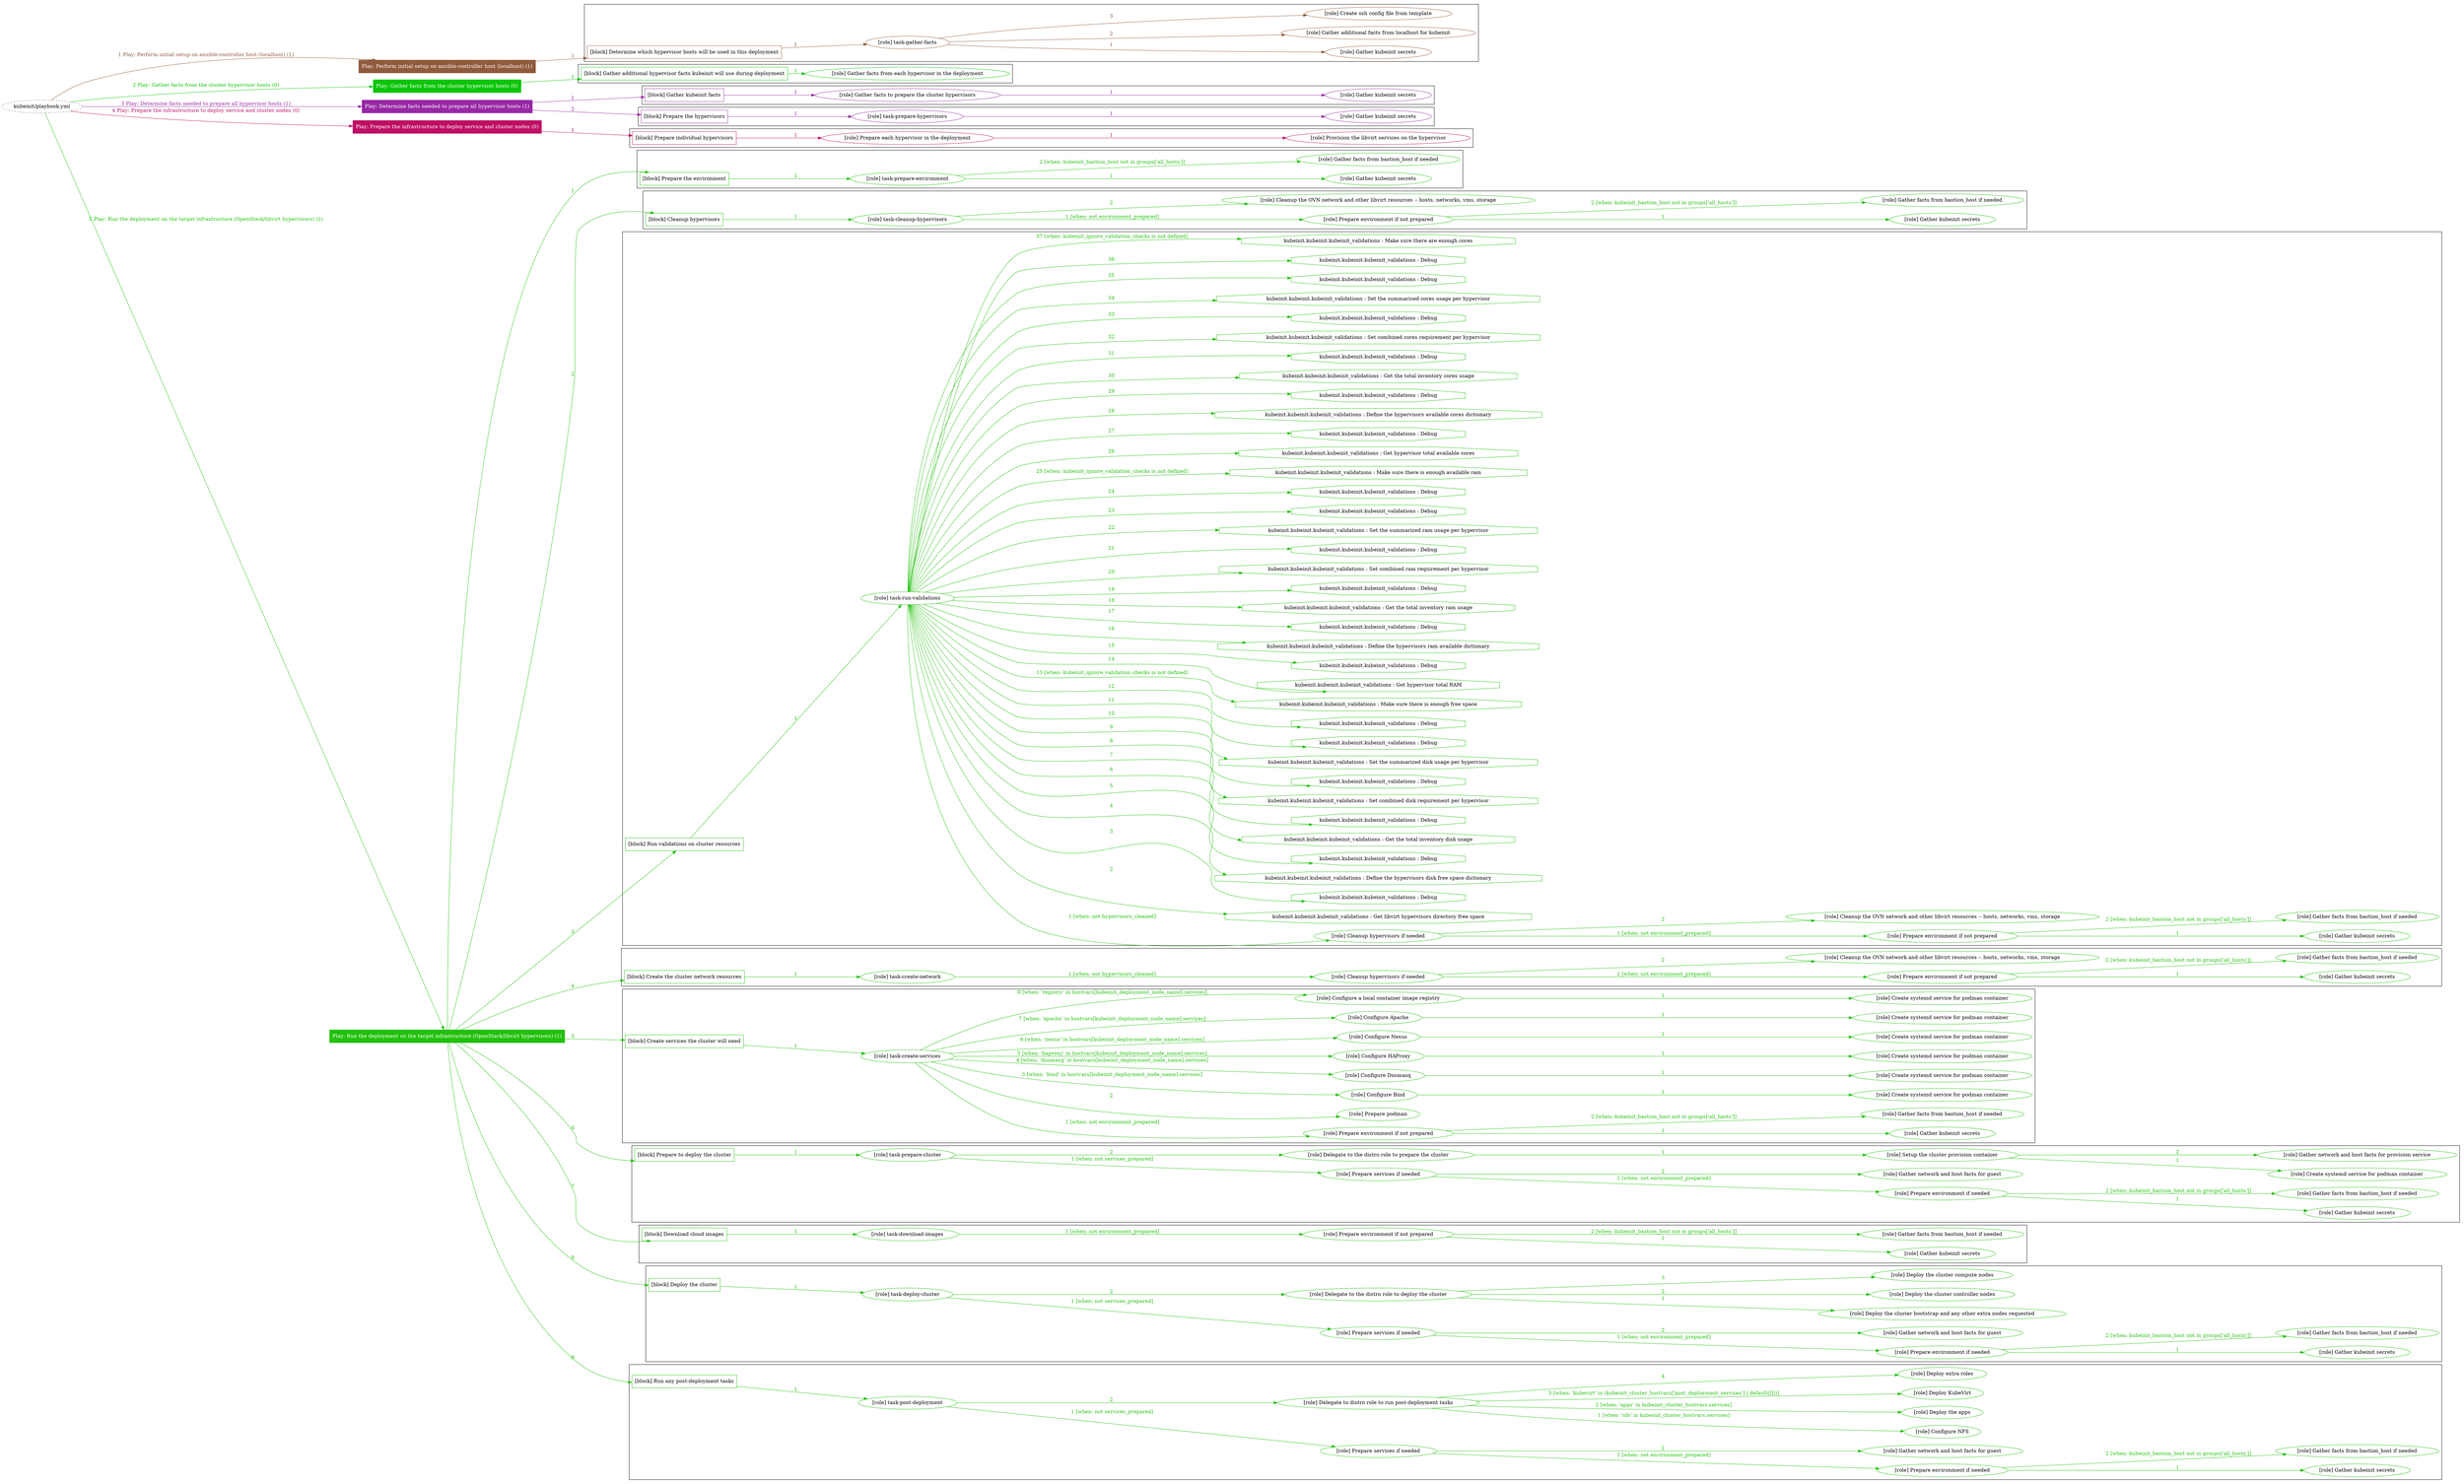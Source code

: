 digraph {
	graph [concentrate=true ordering=in rankdir=LR ratio=fill]
	edge [esep=5 sep=10]
	"kubeinit/playbook.yml" [URL="/home/runner/work/kubeinit/kubeinit/kubeinit/playbook.yml" id=playbook_4b8bb508 style=dotted]
	"kubeinit/playbook.yml" -> play_c617956d [label="1 Play: Perform initial setup on ansible-controller host (localhost) (1)" color="#905a3c" fontcolor="#905a3c" id=edge_play_c617956d labeltooltip="1 Play: Perform initial setup on ansible-controller host (localhost) (1)" tooltip="1 Play: Perform initial setup on ansible-controller host (localhost) (1)"]
	subgraph "Play: Perform initial setup on ansible-controller host (localhost) (1)" {
		play_c617956d [label="Play: Perform initial setup on ansible-controller host (localhost) (1)" URL="/home/runner/work/kubeinit/kubeinit/kubeinit/playbook.yml" color="#905a3c" fontcolor="#ffffff" id=play_c617956d shape=box style=filled tooltip=localhost]
		play_c617956d -> block_8696d51d [label=1 color="#905a3c" fontcolor="#905a3c" id=edge_block_8696d51d labeltooltip=1 tooltip=1]
		subgraph cluster_block_8696d51d {
			block_8696d51d [label="[block] Determine which hypervisor hosts will be used in this deployment" URL="/home/runner/work/kubeinit/kubeinit/kubeinit/playbook.yml" color="#905a3c" id=block_8696d51d labeltooltip="Determine which hypervisor hosts will be used in this deployment" shape=box tooltip="Determine which hypervisor hosts will be used in this deployment"]
			block_8696d51d -> role_c17548d8 [label="1 " color="#905a3c" fontcolor="#905a3c" id=edge_role_c17548d8 labeltooltip="1 " tooltip="1 "]
			subgraph "task-gather-facts" {
				role_c17548d8 [label="[role] task-gather-facts" URL="/home/runner/work/kubeinit/kubeinit/kubeinit/playbook.yml" color="#905a3c" id=role_c17548d8 tooltip="task-gather-facts"]
				role_c17548d8 -> role_24ee6d72 [label="1 " color="#905a3c" fontcolor="#905a3c" id=edge_role_24ee6d72 labeltooltip="1 " tooltip="1 "]
				subgraph "Gather kubeinit secrets" {
					role_24ee6d72 [label="[role] Gather kubeinit secrets" URL="/home/runner/.ansible/collections/ansible_collections/kubeinit/kubeinit/roles/kubeinit_prepare/tasks/build_hypervisors_group.yml" color="#905a3c" id=role_24ee6d72 tooltip="Gather kubeinit secrets"]
				}
				role_c17548d8 -> role_4f172f0b [label="2 " color="#905a3c" fontcolor="#905a3c" id=edge_role_4f172f0b labeltooltip="2 " tooltip="2 "]
				subgraph "Gather additional facts from localhost for kubeinit" {
					role_4f172f0b [label="[role] Gather additional facts from localhost for kubeinit" URL="/home/runner/.ansible/collections/ansible_collections/kubeinit/kubeinit/roles/kubeinit_prepare/tasks/build_hypervisors_group.yml" color="#905a3c" id=role_4f172f0b tooltip="Gather additional facts from localhost for kubeinit"]
				}
				role_c17548d8 -> role_e26df944 [label="3 " color="#905a3c" fontcolor="#905a3c" id=edge_role_e26df944 labeltooltip="3 " tooltip="3 "]
				subgraph "Create ssh config file from template" {
					role_e26df944 [label="[role] Create ssh config file from template" URL="/home/runner/.ansible/collections/ansible_collections/kubeinit/kubeinit/roles/kubeinit_prepare/tasks/build_hypervisors_group.yml" color="#905a3c" id=role_e26df944 tooltip="Create ssh config file from template"]
				}
			}
		}
	}
	"kubeinit/playbook.yml" -> play_f898a3b7 [label="2 Play: Gather facts from the cluster hypervisor hosts (0)" color="#0bc507" fontcolor="#0bc507" id=edge_play_f898a3b7 labeltooltip="2 Play: Gather facts from the cluster hypervisor hosts (0)" tooltip="2 Play: Gather facts from the cluster hypervisor hosts (0)"]
	subgraph "Play: Gather facts from the cluster hypervisor hosts (0)" {
		play_f898a3b7 [label="Play: Gather facts from the cluster hypervisor hosts (0)" URL="/home/runner/work/kubeinit/kubeinit/kubeinit/playbook.yml" color="#0bc507" fontcolor="#ffffff" id=play_f898a3b7 shape=box style=filled tooltip="Play: Gather facts from the cluster hypervisor hosts (0)"]
		play_f898a3b7 -> block_b8df238c [label=1 color="#0bc507" fontcolor="#0bc507" id=edge_block_b8df238c labeltooltip=1 tooltip=1]
		subgraph cluster_block_b8df238c {
			block_b8df238c [label="[block] Gather additional hypervisor facts kubeinit will use during deployment" URL="/home/runner/work/kubeinit/kubeinit/kubeinit/playbook.yml" color="#0bc507" id=block_b8df238c labeltooltip="Gather additional hypervisor facts kubeinit will use during deployment" shape=box tooltip="Gather additional hypervisor facts kubeinit will use during deployment"]
			block_b8df238c -> role_48db109e [label="1 " color="#0bc507" fontcolor="#0bc507" id=edge_role_48db109e labeltooltip="1 " tooltip="1 "]
			subgraph "Gather facts from each hypervisor in the deployment" {
				role_48db109e [label="[role] Gather facts from each hypervisor in the deployment" URL="/home/runner/work/kubeinit/kubeinit/kubeinit/playbook.yml" color="#0bc507" id=role_48db109e tooltip="Gather facts from each hypervisor in the deployment"]
			}
		}
	}
	"kubeinit/playbook.yml" -> play_8a21eb5a [label="3 Play: Determine facts needed to prepare all hypervisor hosts (1)" color="#9728a4" fontcolor="#9728a4" id=edge_play_8a21eb5a labeltooltip="3 Play: Determine facts needed to prepare all hypervisor hosts (1)" tooltip="3 Play: Determine facts needed to prepare all hypervisor hosts (1)"]
	subgraph "Play: Determine facts needed to prepare all hypervisor hosts (1)" {
		play_8a21eb5a [label="Play: Determine facts needed to prepare all hypervisor hosts (1)" URL="/home/runner/work/kubeinit/kubeinit/kubeinit/playbook.yml" color="#9728a4" fontcolor="#ffffff" id=play_8a21eb5a shape=box style=filled tooltip=localhost]
		play_8a21eb5a -> block_289cbea5 [label=1 color="#9728a4" fontcolor="#9728a4" id=edge_block_289cbea5 labeltooltip=1 tooltip=1]
		subgraph cluster_block_289cbea5 {
			block_289cbea5 [label="[block] Gather kubeinit facts" URL="/home/runner/work/kubeinit/kubeinit/kubeinit/playbook.yml" color="#9728a4" id=block_289cbea5 labeltooltip="Gather kubeinit facts" shape=box tooltip="Gather kubeinit facts"]
			block_289cbea5 -> role_0b36dccb [label="1 " color="#9728a4" fontcolor="#9728a4" id=edge_role_0b36dccb labeltooltip="1 " tooltip="1 "]
			subgraph "Gather facts to prepare the cluster hypervisors" {
				role_0b36dccb [label="[role] Gather facts to prepare the cluster hypervisors" URL="/home/runner/work/kubeinit/kubeinit/kubeinit/playbook.yml" color="#9728a4" id=role_0b36dccb tooltip="Gather facts to prepare the cluster hypervisors"]
				role_0b36dccb -> role_69d94131 [label="1 " color="#9728a4" fontcolor="#9728a4" id=edge_role_69d94131 labeltooltip="1 " tooltip="1 "]
				subgraph "Gather kubeinit secrets" {
					role_69d94131 [label="[role] Gather kubeinit secrets" URL="/home/runner/.ansible/collections/ansible_collections/kubeinit/kubeinit/roles/kubeinit_prepare/tasks/gather_kubeinit_facts.yml" color="#9728a4" id=role_69d94131 tooltip="Gather kubeinit secrets"]
				}
			}
		}
		play_8a21eb5a -> block_b3936412 [label=2 color="#9728a4" fontcolor="#9728a4" id=edge_block_b3936412 labeltooltip=2 tooltip=2]
		subgraph cluster_block_b3936412 {
			block_b3936412 [label="[block] Prepare the hypervisors" URL="/home/runner/work/kubeinit/kubeinit/kubeinit/playbook.yml" color="#9728a4" id=block_b3936412 labeltooltip="Prepare the hypervisors" shape=box tooltip="Prepare the hypervisors"]
			block_b3936412 -> role_0bfc1dd0 [label="1 " color="#9728a4" fontcolor="#9728a4" id=edge_role_0bfc1dd0 labeltooltip="1 " tooltip="1 "]
			subgraph "task-prepare-hypervisors" {
				role_0bfc1dd0 [label="[role] task-prepare-hypervisors" URL="/home/runner/work/kubeinit/kubeinit/kubeinit/playbook.yml" color="#9728a4" id=role_0bfc1dd0 tooltip="task-prepare-hypervisors"]
				role_0bfc1dd0 -> role_1ef6db07 [label="1 " color="#9728a4" fontcolor="#9728a4" id=edge_role_1ef6db07 labeltooltip="1 " tooltip="1 "]
				subgraph "Gather kubeinit secrets" {
					role_1ef6db07 [label="[role] Gather kubeinit secrets" URL="/home/runner/.ansible/collections/ansible_collections/kubeinit/kubeinit/roles/kubeinit_prepare/tasks/gather_kubeinit_facts.yml" color="#9728a4" id=role_1ef6db07 tooltip="Gather kubeinit secrets"]
				}
			}
		}
	}
	"kubeinit/playbook.yml" -> play_3dd27232 [label="4 Play: Prepare the infrastructure to deploy service and cluster nodes (0)" color="#be0e63" fontcolor="#be0e63" id=edge_play_3dd27232 labeltooltip="4 Play: Prepare the infrastructure to deploy service and cluster nodes (0)" tooltip="4 Play: Prepare the infrastructure to deploy service and cluster nodes (0)"]
	subgraph "Play: Prepare the infrastructure to deploy service and cluster nodes (0)" {
		play_3dd27232 [label="Play: Prepare the infrastructure to deploy service and cluster nodes (0)" URL="/home/runner/work/kubeinit/kubeinit/kubeinit/playbook.yml" color="#be0e63" fontcolor="#ffffff" id=play_3dd27232 shape=box style=filled tooltip="Play: Prepare the infrastructure to deploy service and cluster nodes (0)"]
		play_3dd27232 -> block_8d5a6f9c [label=1 color="#be0e63" fontcolor="#be0e63" id=edge_block_8d5a6f9c labeltooltip=1 tooltip=1]
		subgraph cluster_block_8d5a6f9c {
			block_8d5a6f9c [label="[block] Prepare individual hypervisors" URL="/home/runner/work/kubeinit/kubeinit/kubeinit/playbook.yml" color="#be0e63" id=block_8d5a6f9c labeltooltip="Prepare individual hypervisors" shape=box tooltip="Prepare individual hypervisors"]
			block_8d5a6f9c -> role_061d2b2f [label="1 " color="#be0e63" fontcolor="#be0e63" id=edge_role_061d2b2f labeltooltip="1 " tooltip="1 "]
			subgraph "Prepare each hypervisor in the deployment" {
				role_061d2b2f [label="[role] Prepare each hypervisor in the deployment" URL="/home/runner/work/kubeinit/kubeinit/kubeinit/playbook.yml" color="#be0e63" id=role_061d2b2f tooltip="Prepare each hypervisor in the deployment"]
				role_061d2b2f -> role_37a57796 [label="1 " color="#be0e63" fontcolor="#be0e63" id=edge_role_37a57796 labeltooltip="1 " tooltip="1 "]
				subgraph "Provision the libvirt services on the hypervisor" {
					role_37a57796 [label="[role] Provision the libvirt services on the hypervisor" URL="/home/runner/.ansible/collections/ansible_collections/kubeinit/kubeinit/roles/kubeinit_prepare/tasks/prepare_hypervisor.yml" color="#be0e63" id=role_37a57796 tooltip="Provision the libvirt services on the hypervisor"]
				}
			}
		}
	}
	"kubeinit/playbook.yml" -> play_8aca7031 [label="5 Play: Run the deployment on the target infrastructure (OpenStack/libvirt hypervisors) (1)" color="#22c00c" fontcolor="#22c00c" id=edge_play_8aca7031 labeltooltip="5 Play: Run the deployment on the target infrastructure (OpenStack/libvirt hypervisors) (1)" tooltip="5 Play: Run the deployment on the target infrastructure (OpenStack/libvirt hypervisors) (1)"]
	subgraph "Play: Run the deployment on the target infrastructure (OpenStack/libvirt hypervisors) (1)" {
		play_8aca7031 [label="Play: Run the deployment on the target infrastructure (OpenStack/libvirt hypervisors) (1)" URL="/home/runner/work/kubeinit/kubeinit/kubeinit/playbook.yml" color="#22c00c" fontcolor="#ffffff" id=play_8aca7031 shape=box style=filled tooltip=localhost]
		play_8aca7031 -> block_5c947a52 [label=1 color="#22c00c" fontcolor="#22c00c" id=edge_block_5c947a52 labeltooltip=1 tooltip=1]
		subgraph cluster_block_5c947a52 {
			block_5c947a52 [label="[block] Prepare the environment" URL="/home/runner/work/kubeinit/kubeinit/kubeinit/playbook.yml" color="#22c00c" id=block_5c947a52 labeltooltip="Prepare the environment" shape=box tooltip="Prepare the environment"]
			block_5c947a52 -> role_3b72be7f [label="1 " color="#22c00c" fontcolor="#22c00c" id=edge_role_3b72be7f labeltooltip="1 " tooltip="1 "]
			subgraph "task-prepare-environment" {
				role_3b72be7f [label="[role] task-prepare-environment" URL="/home/runner/work/kubeinit/kubeinit/kubeinit/playbook.yml" color="#22c00c" id=role_3b72be7f tooltip="task-prepare-environment"]
				role_3b72be7f -> role_9197c092 [label="1 " color="#22c00c" fontcolor="#22c00c" id=edge_role_9197c092 labeltooltip="1 " tooltip="1 "]
				subgraph "Gather kubeinit secrets" {
					role_9197c092 [label="[role] Gather kubeinit secrets" URL="/home/runner/.ansible/collections/ansible_collections/kubeinit/kubeinit/roles/kubeinit_prepare/tasks/gather_kubeinit_facts.yml" color="#22c00c" id=role_9197c092 tooltip="Gather kubeinit secrets"]
				}
				role_3b72be7f -> role_a2d4b2d6 [label="2 [when: kubeinit_bastion_host not in groups['all_hosts']]" color="#22c00c" fontcolor="#22c00c" id=edge_role_a2d4b2d6 labeltooltip="2 [when: kubeinit_bastion_host not in groups['all_hosts']]" tooltip="2 [when: kubeinit_bastion_host not in groups['all_hosts']]"]
				subgraph "Gather facts from bastion_host if needed" {
					role_a2d4b2d6 [label="[role] Gather facts from bastion_host if needed" URL="/home/runner/.ansible/collections/ansible_collections/kubeinit/kubeinit/roles/kubeinit_prepare/tasks/main.yml" color="#22c00c" id=role_a2d4b2d6 tooltip="Gather facts from bastion_host if needed"]
				}
			}
		}
		play_8aca7031 -> block_50c94f3e [label=2 color="#22c00c" fontcolor="#22c00c" id=edge_block_50c94f3e labeltooltip=2 tooltip=2]
		subgraph cluster_block_50c94f3e {
			block_50c94f3e [label="[block] Cleanup hypervisors" URL="/home/runner/work/kubeinit/kubeinit/kubeinit/playbook.yml" color="#22c00c" id=block_50c94f3e labeltooltip="Cleanup hypervisors" shape=box tooltip="Cleanup hypervisors"]
			block_50c94f3e -> role_7f8cc9b1 [label="1 " color="#22c00c" fontcolor="#22c00c" id=edge_role_7f8cc9b1 labeltooltip="1 " tooltip="1 "]
			subgraph "task-cleanup-hypervisors" {
				role_7f8cc9b1 [label="[role] task-cleanup-hypervisors" URL="/home/runner/work/kubeinit/kubeinit/kubeinit/playbook.yml" color="#22c00c" id=role_7f8cc9b1 tooltip="task-cleanup-hypervisors"]
				role_7f8cc9b1 -> role_481eb537 [label="1 [when: not environment_prepared]" color="#22c00c" fontcolor="#22c00c" id=edge_role_481eb537 labeltooltip="1 [when: not environment_prepared]" tooltip="1 [when: not environment_prepared]"]
				subgraph "Prepare environment if not prepared" {
					role_481eb537 [label="[role] Prepare environment if not prepared" URL="/home/runner/.ansible/collections/ansible_collections/kubeinit/kubeinit/roles/kubeinit_libvirt/tasks/cleanup_hypervisors.yml" color="#22c00c" id=role_481eb537 tooltip="Prepare environment if not prepared"]
					role_481eb537 -> role_a4d401bc [label="1 " color="#22c00c" fontcolor="#22c00c" id=edge_role_a4d401bc labeltooltip="1 " tooltip="1 "]
					subgraph "Gather kubeinit secrets" {
						role_a4d401bc [label="[role] Gather kubeinit secrets" URL="/home/runner/.ansible/collections/ansible_collections/kubeinit/kubeinit/roles/kubeinit_prepare/tasks/gather_kubeinit_facts.yml" color="#22c00c" id=role_a4d401bc tooltip="Gather kubeinit secrets"]
					}
					role_481eb537 -> role_59c9c2d2 [label="2 [when: kubeinit_bastion_host not in groups['all_hosts']]" color="#22c00c" fontcolor="#22c00c" id=edge_role_59c9c2d2 labeltooltip="2 [when: kubeinit_bastion_host not in groups['all_hosts']]" tooltip="2 [when: kubeinit_bastion_host not in groups['all_hosts']]"]
					subgraph "Gather facts from bastion_host if needed" {
						role_59c9c2d2 [label="[role] Gather facts from bastion_host if needed" URL="/home/runner/.ansible/collections/ansible_collections/kubeinit/kubeinit/roles/kubeinit_prepare/tasks/main.yml" color="#22c00c" id=role_59c9c2d2 tooltip="Gather facts from bastion_host if needed"]
					}
				}
				role_7f8cc9b1 -> role_edbc1c82 [label="2 " color="#22c00c" fontcolor="#22c00c" id=edge_role_edbc1c82 labeltooltip="2 " tooltip="2 "]
				subgraph "Cleanup the OVN network and other libvirt resources -- hosts, networks, vms, storage" {
					role_edbc1c82 [label="[role] Cleanup the OVN network and other libvirt resources -- hosts, networks, vms, storage" URL="/home/runner/.ansible/collections/ansible_collections/kubeinit/kubeinit/roles/kubeinit_libvirt/tasks/cleanup_hypervisors.yml" color="#22c00c" id=role_edbc1c82 tooltip="Cleanup the OVN network and other libvirt resources -- hosts, networks, vms, storage"]
				}
			}
		}
		play_8aca7031 -> block_d7629547 [label=3 color="#22c00c" fontcolor="#22c00c" id=edge_block_d7629547 labeltooltip=3 tooltip=3]
		subgraph cluster_block_d7629547 {
			block_d7629547 [label="[block] Run validations on cluster resources" URL="/home/runner/work/kubeinit/kubeinit/kubeinit/playbook.yml" color="#22c00c" id=block_d7629547 labeltooltip="Run validations on cluster resources" shape=box tooltip="Run validations on cluster resources"]
			block_d7629547 -> role_828e64ed [label="1 " color="#22c00c" fontcolor="#22c00c" id=edge_role_828e64ed labeltooltip="1 " tooltip="1 "]
			subgraph "task-run-validations" {
				role_828e64ed [label="[role] task-run-validations" URL="/home/runner/work/kubeinit/kubeinit/kubeinit/playbook.yml" color="#22c00c" id=role_828e64ed tooltip="task-run-validations"]
				role_828e64ed -> role_a3fc4d75 [label="1 [when: not hypervisors_cleaned]" color="#22c00c" fontcolor="#22c00c" id=edge_role_a3fc4d75 labeltooltip="1 [when: not hypervisors_cleaned]" tooltip="1 [when: not hypervisors_cleaned]"]
				subgraph "Cleanup hypervisors if needed" {
					role_a3fc4d75 [label="[role] Cleanup hypervisors if needed" URL="/home/runner/.ansible/collections/ansible_collections/kubeinit/kubeinit/roles/kubeinit_validations/tasks/main.yml" color="#22c00c" id=role_a3fc4d75 tooltip="Cleanup hypervisors if needed"]
					role_a3fc4d75 -> role_14e5df3b [label="1 [when: not environment_prepared]" color="#22c00c" fontcolor="#22c00c" id=edge_role_14e5df3b labeltooltip="1 [when: not environment_prepared]" tooltip="1 [when: not environment_prepared]"]
					subgraph "Prepare environment if not prepared" {
						role_14e5df3b [label="[role] Prepare environment if not prepared" URL="/home/runner/.ansible/collections/ansible_collections/kubeinit/kubeinit/roles/kubeinit_libvirt/tasks/cleanup_hypervisors.yml" color="#22c00c" id=role_14e5df3b tooltip="Prepare environment if not prepared"]
						role_14e5df3b -> role_6c8ebba3 [label="1 " color="#22c00c" fontcolor="#22c00c" id=edge_role_6c8ebba3 labeltooltip="1 " tooltip="1 "]
						subgraph "Gather kubeinit secrets" {
							role_6c8ebba3 [label="[role] Gather kubeinit secrets" URL="/home/runner/.ansible/collections/ansible_collections/kubeinit/kubeinit/roles/kubeinit_prepare/tasks/gather_kubeinit_facts.yml" color="#22c00c" id=role_6c8ebba3 tooltip="Gather kubeinit secrets"]
						}
						role_14e5df3b -> role_64746ec7 [label="2 [when: kubeinit_bastion_host not in groups['all_hosts']]" color="#22c00c" fontcolor="#22c00c" id=edge_role_64746ec7 labeltooltip="2 [when: kubeinit_bastion_host not in groups['all_hosts']]" tooltip="2 [when: kubeinit_bastion_host not in groups['all_hosts']]"]
						subgraph "Gather facts from bastion_host if needed" {
							role_64746ec7 [label="[role] Gather facts from bastion_host if needed" URL="/home/runner/.ansible/collections/ansible_collections/kubeinit/kubeinit/roles/kubeinit_prepare/tasks/main.yml" color="#22c00c" id=role_64746ec7 tooltip="Gather facts from bastion_host if needed"]
						}
					}
					role_a3fc4d75 -> role_ca3634e2 [label="2 " color="#22c00c" fontcolor="#22c00c" id=edge_role_ca3634e2 labeltooltip="2 " tooltip="2 "]
					subgraph "Cleanup the OVN network and other libvirt resources -- hosts, networks, vms, storage" {
						role_ca3634e2 [label="[role] Cleanup the OVN network and other libvirt resources -- hosts, networks, vms, storage" URL="/home/runner/.ansible/collections/ansible_collections/kubeinit/kubeinit/roles/kubeinit_libvirt/tasks/cleanup_hypervisors.yml" color="#22c00c" id=role_ca3634e2 tooltip="Cleanup the OVN network and other libvirt resources -- hosts, networks, vms, storage"]
					}
				}
				task_efb246eb [label="kubeinit.kubeinit.kubeinit_validations : Get libvirt hypervisors directory free space" URL="/home/runner/.ansible/collections/ansible_collections/kubeinit/kubeinit/roles/kubeinit_validations/tasks/10_libvirt_free_space.yml" color="#22c00c" id=task_efb246eb shape=octagon tooltip="kubeinit.kubeinit.kubeinit_validations : Get libvirt hypervisors directory free space"]
				role_828e64ed -> task_efb246eb [label="2 " color="#22c00c" fontcolor="#22c00c" id=edge_task_efb246eb labeltooltip="2 " tooltip="2 "]
				task_49ed0dbc [label="kubeinit.kubeinit.kubeinit_validations : Debug" URL="/home/runner/.ansible/collections/ansible_collections/kubeinit/kubeinit/roles/kubeinit_validations/tasks/10_libvirt_free_space.yml" color="#22c00c" id=task_49ed0dbc shape=octagon tooltip="kubeinit.kubeinit.kubeinit_validations : Debug"]
				role_828e64ed -> task_49ed0dbc [label="3 " color="#22c00c" fontcolor="#22c00c" id=edge_task_49ed0dbc labeltooltip="3 " tooltip="3 "]
				task_b5a9ae6f [label="kubeinit.kubeinit.kubeinit_validations : Define the hypervisors disk free space dictionary" URL="/home/runner/.ansible/collections/ansible_collections/kubeinit/kubeinit/roles/kubeinit_validations/tasks/10_libvirt_free_space.yml" color="#22c00c" id=task_b5a9ae6f shape=octagon tooltip="kubeinit.kubeinit.kubeinit_validations : Define the hypervisors disk free space dictionary"]
				role_828e64ed -> task_b5a9ae6f [label="4 " color="#22c00c" fontcolor="#22c00c" id=edge_task_b5a9ae6f labeltooltip="4 " tooltip="4 "]
				task_02c92a97 [label="kubeinit.kubeinit.kubeinit_validations : Debug" URL="/home/runner/.ansible/collections/ansible_collections/kubeinit/kubeinit/roles/kubeinit_validations/tasks/10_libvirt_free_space.yml" color="#22c00c" id=task_02c92a97 shape=octagon tooltip="kubeinit.kubeinit.kubeinit_validations : Debug"]
				role_828e64ed -> task_02c92a97 [label="5 " color="#22c00c" fontcolor="#22c00c" id=edge_task_02c92a97 labeltooltip="5 " tooltip="5 "]
				task_f44fc274 [label="kubeinit.kubeinit.kubeinit_validations : Get the total inventory disk usage" URL="/home/runner/.ansible/collections/ansible_collections/kubeinit/kubeinit/roles/kubeinit_validations/tasks/10_libvirt_free_space.yml" color="#22c00c" id=task_f44fc274 shape=octagon tooltip="kubeinit.kubeinit.kubeinit_validations : Get the total inventory disk usage"]
				role_828e64ed -> task_f44fc274 [label="6 " color="#22c00c" fontcolor="#22c00c" id=edge_task_f44fc274 labeltooltip="6 " tooltip="6 "]
				task_2f838c9c [label="kubeinit.kubeinit.kubeinit_validations : Debug" URL="/home/runner/.ansible/collections/ansible_collections/kubeinit/kubeinit/roles/kubeinit_validations/tasks/10_libvirt_free_space.yml" color="#22c00c" id=task_2f838c9c shape=octagon tooltip="kubeinit.kubeinit.kubeinit_validations : Debug"]
				role_828e64ed -> task_2f838c9c [label="7 " color="#22c00c" fontcolor="#22c00c" id=edge_task_2f838c9c labeltooltip="7 " tooltip="7 "]
				task_cfc5ad0b [label="kubeinit.kubeinit.kubeinit_validations : Set combined disk requirement per hypervisor" URL="/home/runner/.ansible/collections/ansible_collections/kubeinit/kubeinit/roles/kubeinit_validations/tasks/10_libvirt_free_space.yml" color="#22c00c" id=task_cfc5ad0b shape=octagon tooltip="kubeinit.kubeinit.kubeinit_validations : Set combined disk requirement per hypervisor"]
				role_828e64ed -> task_cfc5ad0b [label="8 " color="#22c00c" fontcolor="#22c00c" id=edge_task_cfc5ad0b labeltooltip="8 " tooltip="8 "]
				task_045a4361 [label="kubeinit.kubeinit.kubeinit_validations : Debug" URL="/home/runner/.ansible/collections/ansible_collections/kubeinit/kubeinit/roles/kubeinit_validations/tasks/10_libvirt_free_space.yml" color="#22c00c" id=task_045a4361 shape=octagon tooltip="kubeinit.kubeinit.kubeinit_validations : Debug"]
				role_828e64ed -> task_045a4361 [label="9 " color="#22c00c" fontcolor="#22c00c" id=edge_task_045a4361 labeltooltip="9 " tooltip="9 "]
				task_385576e4 [label="kubeinit.kubeinit.kubeinit_validations : Set the summarized disk usage per hypervisor" URL="/home/runner/.ansible/collections/ansible_collections/kubeinit/kubeinit/roles/kubeinit_validations/tasks/10_libvirt_free_space.yml" color="#22c00c" id=task_385576e4 shape=octagon tooltip="kubeinit.kubeinit.kubeinit_validations : Set the summarized disk usage per hypervisor"]
				role_828e64ed -> task_385576e4 [label="10 " color="#22c00c" fontcolor="#22c00c" id=edge_task_385576e4 labeltooltip="10 " tooltip="10 "]
				task_be49d16c [label="kubeinit.kubeinit.kubeinit_validations : Debug" URL="/home/runner/.ansible/collections/ansible_collections/kubeinit/kubeinit/roles/kubeinit_validations/tasks/10_libvirt_free_space.yml" color="#22c00c" id=task_be49d16c shape=octagon tooltip="kubeinit.kubeinit.kubeinit_validations : Debug"]
				role_828e64ed -> task_be49d16c [label="11 " color="#22c00c" fontcolor="#22c00c" id=edge_task_be49d16c labeltooltip="11 " tooltip="11 "]
				task_960f8b8f [label="kubeinit.kubeinit.kubeinit_validations : Debug" URL="/home/runner/.ansible/collections/ansible_collections/kubeinit/kubeinit/roles/kubeinit_validations/tasks/10_libvirt_free_space.yml" color="#22c00c" id=task_960f8b8f shape=octagon tooltip="kubeinit.kubeinit.kubeinit_validations : Debug"]
				role_828e64ed -> task_960f8b8f [label="12 " color="#22c00c" fontcolor="#22c00c" id=edge_task_960f8b8f labeltooltip="12 " tooltip="12 "]
				task_3eddf9fb [label="kubeinit.kubeinit.kubeinit_validations : Make sure there is enough free space" URL="/home/runner/.ansible/collections/ansible_collections/kubeinit/kubeinit/roles/kubeinit_validations/tasks/10_libvirt_free_space.yml" color="#22c00c" id=task_3eddf9fb shape=octagon tooltip="kubeinit.kubeinit.kubeinit_validations : Make sure there is enough free space"]
				role_828e64ed -> task_3eddf9fb [label="13 [when: kubeinit_ignore_validation_checks is not defined]" color="#22c00c" fontcolor="#22c00c" id=edge_task_3eddf9fb labeltooltip="13 [when: kubeinit_ignore_validation_checks is not defined]" tooltip="13 [when: kubeinit_ignore_validation_checks is not defined]"]
				task_154f3121 [label="kubeinit.kubeinit.kubeinit_validations : Get hypervisor total RAM" URL="/home/runner/.ansible/collections/ansible_collections/kubeinit/kubeinit/roles/kubeinit_validations/tasks/20_libvirt_available_ram.yml" color="#22c00c" id=task_154f3121 shape=octagon tooltip="kubeinit.kubeinit.kubeinit_validations : Get hypervisor total RAM"]
				role_828e64ed -> task_154f3121 [label="14 " color="#22c00c" fontcolor="#22c00c" id=edge_task_154f3121 labeltooltip="14 " tooltip="14 "]
				task_596e8336 [label="kubeinit.kubeinit.kubeinit_validations : Debug" URL="/home/runner/.ansible/collections/ansible_collections/kubeinit/kubeinit/roles/kubeinit_validations/tasks/20_libvirt_available_ram.yml" color="#22c00c" id=task_596e8336 shape=octagon tooltip="kubeinit.kubeinit.kubeinit_validations : Debug"]
				role_828e64ed -> task_596e8336 [label="15 " color="#22c00c" fontcolor="#22c00c" id=edge_task_596e8336 labeltooltip="15 " tooltip="15 "]
				task_692e8906 [label="kubeinit.kubeinit.kubeinit_validations : Define the hypervisors ram available dictionary" URL="/home/runner/.ansible/collections/ansible_collections/kubeinit/kubeinit/roles/kubeinit_validations/tasks/20_libvirt_available_ram.yml" color="#22c00c" id=task_692e8906 shape=octagon tooltip="kubeinit.kubeinit.kubeinit_validations : Define the hypervisors ram available dictionary"]
				role_828e64ed -> task_692e8906 [label="16 " color="#22c00c" fontcolor="#22c00c" id=edge_task_692e8906 labeltooltip="16 " tooltip="16 "]
				task_fd253f45 [label="kubeinit.kubeinit.kubeinit_validations : Debug" URL="/home/runner/.ansible/collections/ansible_collections/kubeinit/kubeinit/roles/kubeinit_validations/tasks/20_libvirt_available_ram.yml" color="#22c00c" id=task_fd253f45 shape=octagon tooltip="kubeinit.kubeinit.kubeinit_validations : Debug"]
				role_828e64ed -> task_fd253f45 [label="17 " color="#22c00c" fontcolor="#22c00c" id=edge_task_fd253f45 labeltooltip="17 " tooltip="17 "]
				task_99b09d19 [label="kubeinit.kubeinit.kubeinit_validations : Get the total inventory ram usage" URL="/home/runner/.ansible/collections/ansible_collections/kubeinit/kubeinit/roles/kubeinit_validations/tasks/20_libvirt_available_ram.yml" color="#22c00c" id=task_99b09d19 shape=octagon tooltip="kubeinit.kubeinit.kubeinit_validations : Get the total inventory ram usage"]
				role_828e64ed -> task_99b09d19 [label="18 " color="#22c00c" fontcolor="#22c00c" id=edge_task_99b09d19 labeltooltip="18 " tooltip="18 "]
				task_5086d20e [label="kubeinit.kubeinit.kubeinit_validations : Debug" URL="/home/runner/.ansible/collections/ansible_collections/kubeinit/kubeinit/roles/kubeinit_validations/tasks/20_libvirt_available_ram.yml" color="#22c00c" id=task_5086d20e shape=octagon tooltip="kubeinit.kubeinit.kubeinit_validations : Debug"]
				role_828e64ed -> task_5086d20e [label="19 " color="#22c00c" fontcolor="#22c00c" id=edge_task_5086d20e labeltooltip="19 " tooltip="19 "]
				task_42434e4f [label="kubeinit.kubeinit.kubeinit_validations : Set combined ram requirement per hypervisor" URL="/home/runner/.ansible/collections/ansible_collections/kubeinit/kubeinit/roles/kubeinit_validations/tasks/20_libvirt_available_ram.yml" color="#22c00c" id=task_42434e4f shape=octagon tooltip="kubeinit.kubeinit.kubeinit_validations : Set combined ram requirement per hypervisor"]
				role_828e64ed -> task_42434e4f [label="20 " color="#22c00c" fontcolor="#22c00c" id=edge_task_42434e4f labeltooltip="20 " tooltip="20 "]
				task_76fa1eee [label="kubeinit.kubeinit.kubeinit_validations : Debug" URL="/home/runner/.ansible/collections/ansible_collections/kubeinit/kubeinit/roles/kubeinit_validations/tasks/20_libvirt_available_ram.yml" color="#22c00c" id=task_76fa1eee shape=octagon tooltip="kubeinit.kubeinit.kubeinit_validations : Debug"]
				role_828e64ed -> task_76fa1eee [label="21 " color="#22c00c" fontcolor="#22c00c" id=edge_task_76fa1eee labeltooltip="21 " tooltip="21 "]
				task_21f67b2b [label="kubeinit.kubeinit.kubeinit_validations : Set the summarized ram usage per hypervisor" URL="/home/runner/.ansible/collections/ansible_collections/kubeinit/kubeinit/roles/kubeinit_validations/tasks/20_libvirt_available_ram.yml" color="#22c00c" id=task_21f67b2b shape=octagon tooltip="kubeinit.kubeinit.kubeinit_validations : Set the summarized ram usage per hypervisor"]
				role_828e64ed -> task_21f67b2b [label="22 " color="#22c00c" fontcolor="#22c00c" id=edge_task_21f67b2b labeltooltip="22 " tooltip="22 "]
				task_6698f0e0 [label="kubeinit.kubeinit.kubeinit_validations : Debug" URL="/home/runner/.ansible/collections/ansible_collections/kubeinit/kubeinit/roles/kubeinit_validations/tasks/20_libvirt_available_ram.yml" color="#22c00c" id=task_6698f0e0 shape=octagon tooltip="kubeinit.kubeinit.kubeinit_validations : Debug"]
				role_828e64ed -> task_6698f0e0 [label="23 " color="#22c00c" fontcolor="#22c00c" id=edge_task_6698f0e0 labeltooltip="23 " tooltip="23 "]
				task_32f4b572 [label="kubeinit.kubeinit.kubeinit_validations : Debug" URL="/home/runner/.ansible/collections/ansible_collections/kubeinit/kubeinit/roles/kubeinit_validations/tasks/20_libvirt_available_ram.yml" color="#22c00c" id=task_32f4b572 shape=octagon tooltip="kubeinit.kubeinit.kubeinit_validations : Debug"]
				role_828e64ed -> task_32f4b572 [label="24 " color="#22c00c" fontcolor="#22c00c" id=edge_task_32f4b572 labeltooltip="24 " tooltip="24 "]
				task_ffdb1325 [label="kubeinit.kubeinit.kubeinit_validations : Make sure there is enough available ram" URL="/home/runner/.ansible/collections/ansible_collections/kubeinit/kubeinit/roles/kubeinit_validations/tasks/20_libvirt_available_ram.yml" color="#22c00c" id=task_ffdb1325 shape=octagon tooltip="kubeinit.kubeinit.kubeinit_validations : Make sure there is enough available ram"]
				role_828e64ed -> task_ffdb1325 [label="25 [when: kubeinit_ignore_validation_checks is not defined]" color="#22c00c" fontcolor="#22c00c" id=edge_task_ffdb1325 labeltooltip="25 [when: kubeinit_ignore_validation_checks is not defined]" tooltip="25 [when: kubeinit_ignore_validation_checks is not defined]"]
				task_85b1c572 [label="kubeinit.kubeinit.kubeinit_validations : Get hypervisor total available cores" URL="/home/runner/.ansible/collections/ansible_collections/kubeinit/kubeinit/roles/kubeinit_validations/tasks/30_libvirt_check_cpu_cores.yml" color="#22c00c" id=task_85b1c572 shape=octagon tooltip="kubeinit.kubeinit.kubeinit_validations : Get hypervisor total available cores"]
				role_828e64ed -> task_85b1c572 [label="26 " color="#22c00c" fontcolor="#22c00c" id=edge_task_85b1c572 labeltooltip="26 " tooltip="26 "]
				task_ba54be74 [label="kubeinit.kubeinit.kubeinit_validations : Debug" URL="/home/runner/.ansible/collections/ansible_collections/kubeinit/kubeinit/roles/kubeinit_validations/tasks/30_libvirt_check_cpu_cores.yml" color="#22c00c" id=task_ba54be74 shape=octagon tooltip="kubeinit.kubeinit.kubeinit_validations : Debug"]
				role_828e64ed -> task_ba54be74 [label="27 " color="#22c00c" fontcolor="#22c00c" id=edge_task_ba54be74 labeltooltip="27 " tooltip="27 "]
				task_c1b60318 [label="kubeinit.kubeinit.kubeinit_validations : Define the hypervisors available cores dictionary" URL="/home/runner/.ansible/collections/ansible_collections/kubeinit/kubeinit/roles/kubeinit_validations/tasks/30_libvirt_check_cpu_cores.yml" color="#22c00c" id=task_c1b60318 shape=octagon tooltip="kubeinit.kubeinit.kubeinit_validations : Define the hypervisors available cores dictionary"]
				role_828e64ed -> task_c1b60318 [label="28 " color="#22c00c" fontcolor="#22c00c" id=edge_task_c1b60318 labeltooltip="28 " tooltip="28 "]
				task_0c77e8ac [label="kubeinit.kubeinit.kubeinit_validations : Debug" URL="/home/runner/.ansible/collections/ansible_collections/kubeinit/kubeinit/roles/kubeinit_validations/tasks/30_libvirt_check_cpu_cores.yml" color="#22c00c" id=task_0c77e8ac shape=octagon tooltip="kubeinit.kubeinit.kubeinit_validations : Debug"]
				role_828e64ed -> task_0c77e8ac [label="29 " color="#22c00c" fontcolor="#22c00c" id=edge_task_0c77e8ac labeltooltip="29 " tooltip="29 "]
				task_1583a6c4 [label="kubeinit.kubeinit.kubeinit_validations : Get the total inventory cores usage" URL="/home/runner/.ansible/collections/ansible_collections/kubeinit/kubeinit/roles/kubeinit_validations/tasks/30_libvirt_check_cpu_cores.yml" color="#22c00c" id=task_1583a6c4 shape=octagon tooltip="kubeinit.kubeinit.kubeinit_validations : Get the total inventory cores usage"]
				role_828e64ed -> task_1583a6c4 [label="30 " color="#22c00c" fontcolor="#22c00c" id=edge_task_1583a6c4 labeltooltip="30 " tooltip="30 "]
				task_4c562b19 [label="kubeinit.kubeinit.kubeinit_validations : Debug" URL="/home/runner/.ansible/collections/ansible_collections/kubeinit/kubeinit/roles/kubeinit_validations/tasks/30_libvirt_check_cpu_cores.yml" color="#22c00c" id=task_4c562b19 shape=octagon tooltip="kubeinit.kubeinit.kubeinit_validations : Debug"]
				role_828e64ed -> task_4c562b19 [label="31 " color="#22c00c" fontcolor="#22c00c" id=edge_task_4c562b19 labeltooltip="31 " tooltip="31 "]
				task_2f86ebc9 [label="kubeinit.kubeinit.kubeinit_validations : Set combined cores requirement per hypervisor" URL="/home/runner/.ansible/collections/ansible_collections/kubeinit/kubeinit/roles/kubeinit_validations/tasks/30_libvirt_check_cpu_cores.yml" color="#22c00c" id=task_2f86ebc9 shape=octagon tooltip="kubeinit.kubeinit.kubeinit_validations : Set combined cores requirement per hypervisor"]
				role_828e64ed -> task_2f86ebc9 [label="32 " color="#22c00c" fontcolor="#22c00c" id=edge_task_2f86ebc9 labeltooltip="32 " tooltip="32 "]
				task_52b67770 [label="kubeinit.kubeinit.kubeinit_validations : Debug" URL="/home/runner/.ansible/collections/ansible_collections/kubeinit/kubeinit/roles/kubeinit_validations/tasks/30_libvirt_check_cpu_cores.yml" color="#22c00c" id=task_52b67770 shape=octagon tooltip="kubeinit.kubeinit.kubeinit_validations : Debug"]
				role_828e64ed -> task_52b67770 [label="33 " color="#22c00c" fontcolor="#22c00c" id=edge_task_52b67770 labeltooltip="33 " tooltip="33 "]
				task_85615d3d [label="kubeinit.kubeinit.kubeinit_validations : Set the summarized cores usage per hypervisor" URL="/home/runner/.ansible/collections/ansible_collections/kubeinit/kubeinit/roles/kubeinit_validations/tasks/30_libvirt_check_cpu_cores.yml" color="#22c00c" id=task_85615d3d shape=octagon tooltip="kubeinit.kubeinit.kubeinit_validations : Set the summarized cores usage per hypervisor"]
				role_828e64ed -> task_85615d3d [label="34 " color="#22c00c" fontcolor="#22c00c" id=edge_task_85615d3d labeltooltip="34 " tooltip="34 "]
				task_19f737ef [label="kubeinit.kubeinit.kubeinit_validations : Debug" URL="/home/runner/.ansible/collections/ansible_collections/kubeinit/kubeinit/roles/kubeinit_validations/tasks/30_libvirt_check_cpu_cores.yml" color="#22c00c" id=task_19f737ef shape=octagon tooltip="kubeinit.kubeinit.kubeinit_validations : Debug"]
				role_828e64ed -> task_19f737ef [label="35 " color="#22c00c" fontcolor="#22c00c" id=edge_task_19f737ef labeltooltip="35 " tooltip="35 "]
				task_6d26d259 [label="kubeinit.kubeinit.kubeinit_validations : Debug" URL="/home/runner/.ansible/collections/ansible_collections/kubeinit/kubeinit/roles/kubeinit_validations/tasks/30_libvirt_check_cpu_cores.yml" color="#22c00c" id=task_6d26d259 shape=octagon tooltip="kubeinit.kubeinit.kubeinit_validations : Debug"]
				role_828e64ed -> task_6d26d259 [label="36 " color="#22c00c" fontcolor="#22c00c" id=edge_task_6d26d259 labeltooltip="36 " tooltip="36 "]
				task_69710322 [label="kubeinit.kubeinit.kubeinit_validations : Make sure there are enough cores" URL="/home/runner/.ansible/collections/ansible_collections/kubeinit/kubeinit/roles/kubeinit_validations/tasks/30_libvirt_check_cpu_cores.yml" color="#22c00c" id=task_69710322 shape=octagon tooltip="kubeinit.kubeinit.kubeinit_validations : Make sure there are enough cores"]
				role_828e64ed -> task_69710322 [label="37 [when: kubeinit_ignore_validation_checks is not defined]" color="#22c00c" fontcolor="#22c00c" id=edge_task_69710322 labeltooltip="37 [when: kubeinit_ignore_validation_checks is not defined]" tooltip="37 [when: kubeinit_ignore_validation_checks is not defined]"]
			}
		}
		play_8aca7031 -> block_1fba7bfb [label=4 color="#22c00c" fontcolor="#22c00c" id=edge_block_1fba7bfb labeltooltip=4 tooltip=4]
		subgraph cluster_block_1fba7bfb {
			block_1fba7bfb [label="[block] Create the cluster network resources" URL="/home/runner/work/kubeinit/kubeinit/kubeinit/playbook.yml" color="#22c00c" id=block_1fba7bfb labeltooltip="Create the cluster network resources" shape=box tooltip="Create the cluster network resources"]
			block_1fba7bfb -> role_683ff391 [label="1 " color="#22c00c" fontcolor="#22c00c" id=edge_role_683ff391 labeltooltip="1 " tooltip="1 "]
			subgraph "task-create-network" {
				role_683ff391 [label="[role] task-create-network" URL="/home/runner/work/kubeinit/kubeinit/kubeinit/playbook.yml" color="#22c00c" id=role_683ff391 tooltip="task-create-network"]
				role_683ff391 -> role_01405a04 [label="1 [when: not hypervisors_cleaned]" color="#22c00c" fontcolor="#22c00c" id=edge_role_01405a04 labeltooltip="1 [when: not hypervisors_cleaned]" tooltip="1 [when: not hypervisors_cleaned]"]
				subgraph "Cleanup hypervisors if needed" {
					role_01405a04 [label="[role] Cleanup hypervisors if needed" URL="/home/runner/.ansible/collections/ansible_collections/kubeinit/kubeinit/roles/kubeinit_libvirt/tasks/create_network.yml" color="#22c00c" id=role_01405a04 tooltip="Cleanup hypervisors if needed"]
					role_01405a04 -> role_6c2edb2a [label="1 [when: not environment_prepared]" color="#22c00c" fontcolor="#22c00c" id=edge_role_6c2edb2a labeltooltip="1 [when: not environment_prepared]" tooltip="1 [when: not environment_prepared]"]
					subgraph "Prepare environment if not prepared" {
						role_6c2edb2a [label="[role] Prepare environment if not prepared" URL="/home/runner/.ansible/collections/ansible_collections/kubeinit/kubeinit/roles/kubeinit_libvirt/tasks/cleanup_hypervisors.yml" color="#22c00c" id=role_6c2edb2a tooltip="Prepare environment if not prepared"]
						role_6c2edb2a -> role_18cee8b8 [label="1 " color="#22c00c" fontcolor="#22c00c" id=edge_role_18cee8b8 labeltooltip="1 " tooltip="1 "]
						subgraph "Gather kubeinit secrets" {
							role_18cee8b8 [label="[role] Gather kubeinit secrets" URL="/home/runner/.ansible/collections/ansible_collections/kubeinit/kubeinit/roles/kubeinit_prepare/tasks/gather_kubeinit_facts.yml" color="#22c00c" id=role_18cee8b8 tooltip="Gather kubeinit secrets"]
						}
						role_6c2edb2a -> role_83bb745c [label="2 [when: kubeinit_bastion_host not in groups['all_hosts']]" color="#22c00c" fontcolor="#22c00c" id=edge_role_83bb745c labeltooltip="2 [when: kubeinit_bastion_host not in groups['all_hosts']]" tooltip="2 [when: kubeinit_bastion_host not in groups['all_hosts']]"]
						subgraph "Gather facts from bastion_host if needed" {
							role_83bb745c [label="[role] Gather facts from bastion_host if needed" URL="/home/runner/.ansible/collections/ansible_collections/kubeinit/kubeinit/roles/kubeinit_prepare/tasks/main.yml" color="#22c00c" id=role_83bb745c tooltip="Gather facts from bastion_host if needed"]
						}
					}
					role_01405a04 -> role_fde043f8 [label="2 " color="#22c00c" fontcolor="#22c00c" id=edge_role_fde043f8 labeltooltip="2 " tooltip="2 "]
					subgraph "Cleanup the OVN network and other libvirt resources -- hosts, networks, vms, storage" {
						role_fde043f8 [label="[role] Cleanup the OVN network and other libvirt resources -- hosts, networks, vms, storage" URL="/home/runner/.ansible/collections/ansible_collections/kubeinit/kubeinit/roles/kubeinit_libvirt/tasks/cleanup_hypervisors.yml" color="#22c00c" id=role_fde043f8 tooltip="Cleanup the OVN network and other libvirt resources -- hosts, networks, vms, storage"]
					}
				}
			}
		}
		play_8aca7031 -> block_14b3bd21 [label=5 color="#22c00c" fontcolor="#22c00c" id=edge_block_14b3bd21 labeltooltip=5 tooltip=5]
		subgraph cluster_block_14b3bd21 {
			block_14b3bd21 [label="[block] Create services the cluster will need" URL="/home/runner/work/kubeinit/kubeinit/kubeinit/playbook.yml" color="#22c00c" id=block_14b3bd21 labeltooltip="Create services the cluster will need" shape=box tooltip="Create services the cluster will need"]
			block_14b3bd21 -> role_9fd32d39 [label="1 " color="#22c00c" fontcolor="#22c00c" id=edge_role_9fd32d39 labeltooltip="1 " tooltip="1 "]
			subgraph "task-create-services" {
				role_9fd32d39 [label="[role] task-create-services" URL="/home/runner/work/kubeinit/kubeinit/kubeinit/playbook.yml" color="#22c00c" id=role_9fd32d39 tooltip="task-create-services"]
				role_9fd32d39 -> role_d8d4ece0 [label="1 [when: not environment_prepared]" color="#22c00c" fontcolor="#22c00c" id=edge_role_d8d4ece0 labeltooltip="1 [when: not environment_prepared]" tooltip="1 [when: not environment_prepared]"]
				subgraph "Prepare environment if not prepared" {
					role_d8d4ece0 [label="[role] Prepare environment if not prepared" URL="/home/runner/.ansible/collections/ansible_collections/kubeinit/kubeinit/roles/kubeinit_services/tasks/main.yml" color="#22c00c" id=role_d8d4ece0 tooltip="Prepare environment if not prepared"]
					role_d8d4ece0 -> role_fd25acc6 [label="1 " color="#22c00c" fontcolor="#22c00c" id=edge_role_fd25acc6 labeltooltip="1 " tooltip="1 "]
					subgraph "Gather kubeinit secrets" {
						role_fd25acc6 [label="[role] Gather kubeinit secrets" URL="/home/runner/.ansible/collections/ansible_collections/kubeinit/kubeinit/roles/kubeinit_prepare/tasks/gather_kubeinit_facts.yml" color="#22c00c" id=role_fd25acc6 tooltip="Gather kubeinit secrets"]
					}
					role_d8d4ece0 -> role_6ef13f99 [label="2 [when: kubeinit_bastion_host not in groups['all_hosts']]" color="#22c00c" fontcolor="#22c00c" id=edge_role_6ef13f99 labeltooltip="2 [when: kubeinit_bastion_host not in groups['all_hosts']]" tooltip="2 [when: kubeinit_bastion_host not in groups['all_hosts']]"]
					subgraph "Gather facts from bastion_host if needed" {
						role_6ef13f99 [label="[role] Gather facts from bastion_host if needed" URL="/home/runner/.ansible/collections/ansible_collections/kubeinit/kubeinit/roles/kubeinit_prepare/tasks/main.yml" color="#22c00c" id=role_6ef13f99 tooltip="Gather facts from bastion_host if needed"]
					}
				}
				role_9fd32d39 -> role_4d5c46d0 [label="2 " color="#22c00c" fontcolor="#22c00c" id=edge_role_4d5c46d0 labeltooltip="2 " tooltip="2 "]
				subgraph "Prepare podman" {
					role_4d5c46d0 [label="[role] Prepare podman" URL="/home/runner/.ansible/collections/ansible_collections/kubeinit/kubeinit/roles/kubeinit_services/tasks/00_create_service_pod.yml" color="#22c00c" id=role_4d5c46d0 tooltip="Prepare podman"]
				}
				role_9fd32d39 -> role_e13fd656 [label="3 [when: 'bind' in hostvars[kubeinit_deployment_node_name].services]" color="#22c00c" fontcolor="#22c00c" id=edge_role_e13fd656 labeltooltip="3 [when: 'bind' in hostvars[kubeinit_deployment_node_name].services]" tooltip="3 [when: 'bind' in hostvars[kubeinit_deployment_node_name].services]"]
				subgraph "Configure Bind" {
					role_e13fd656 [label="[role] Configure Bind" URL="/home/runner/.ansible/collections/ansible_collections/kubeinit/kubeinit/roles/kubeinit_services/tasks/start_services_containers.yml" color="#22c00c" id=role_e13fd656 tooltip="Configure Bind"]
					role_e13fd656 -> role_185d1770 [label="1 " color="#22c00c" fontcolor="#22c00c" id=edge_role_185d1770 labeltooltip="1 " tooltip="1 "]
					subgraph "Create systemd service for podman container" {
						role_185d1770 [label="[role] Create systemd service for podman container" URL="/home/runner/.ansible/collections/ansible_collections/kubeinit/kubeinit/roles/kubeinit_bind/tasks/main.yml" color="#22c00c" id=role_185d1770 tooltip="Create systemd service for podman container"]
					}
				}
				role_9fd32d39 -> role_1d951879 [label="4 [when: 'dnsmasq' in hostvars[kubeinit_deployment_node_name].services]" color="#22c00c" fontcolor="#22c00c" id=edge_role_1d951879 labeltooltip="4 [when: 'dnsmasq' in hostvars[kubeinit_deployment_node_name].services]" tooltip="4 [when: 'dnsmasq' in hostvars[kubeinit_deployment_node_name].services]"]
				subgraph "Configure Dnsmasq" {
					role_1d951879 [label="[role] Configure Dnsmasq" URL="/home/runner/.ansible/collections/ansible_collections/kubeinit/kubeinit/roles/kubeinit_services/tasks/start_services_containers.yml" color="#22c00c" id=role_1d951879 tooltip="Configure Dnsmasq"]
					role_1d951879 -> role_7d472557 [label="1 " color="#22c00c" fontcolor="#22c00c" id=edge_role_7d472557 labeltooltip="1 " tooltip="1 "]
					subgraph "Create systemd service for podman container" {
						role_7d472557 [label="[role] Create systemd service for podman container" URL="/home/runner/.ansible/collections/ansible_collections/kubeinit/kubeinit/roles/kubeinit_dnsmasq/tasks/main.yml" color="#22c00c" id=role_7d472557 tooltip="Create systemd service for podman container"]
					}
				}
				role_9fd32d39 -> role_2311c1d7 [label="5 [when: 'haproxy' in hostvars[kubeinit_deployment_node_name].services]" color="#22c00c" fontcolor="#22c00c" id=edge_role_2311c1d7 labeltooltip="5 [when: 'haproxy' in hostvars[kubeinit_deployment_node_name].services]" tooltip="5 [when: 'haproxy' in hostvars[kubeinit_deployment_node_name].services]"]
				subgraph "Configure HAProxy" {
					role_2311c1d7 [label="[role] Configure HAProxy" URL="/home/runner/.ansible/collections/ansible_collections/kubeinit/kubeinit/roles/kubeinit_services/tasks/start_services_containers.yml" color="#22c00c" id=role_2311c1d7 tooltip="Configure HAProxy"]
					role_2311c1d7 -> role_76363aca [label="1 " color="#22c00c" fontcolor="#22c00c" id=edge_role_76363aca labeltooltip="1 " tooltip="1 "]
					subgraph "Create systemd service for podman container" {
						role_76363aca [label="[role] Create systemd service for podman container" URL="/home/runner/.ansible/collections/ansible_collections/kubeinit/kubeinit/roles/kubeinit_haproxy/tasks/main.yml" color="#22c00c" id=role_76363aca tooltip="Create systemd service for podman container"]
					}
				}
				role_9fd32d39 -> role_812cc947 [label="6 [when: 'nexus' in hostvars[kubeinit_deployment_node_name].services]" color="#22c00c" fontcolor="#22c00c" id=edge_role_812cc947 labeltooltip="6 [when: 'nexus' in hostvars[kubeinit_deployment_node_name].services]" tooltip="6 [when: 'nexus' in hostvars[kubeinit_deployment_node_name].services]"]
				subgraph "Configure Nexus" {
					role_812cc947 [label="[role] Configure Nexus" URL="/home/runner/.ansible/collections/ansible_collections/kubeinit/kubeinit/roles/kubeinit_services/tasks/start_services_containers.yml" color="#22c00c" id=role_812cc947 tooltip="Configure Nexus"]
					role_812cc947 -> role_28406eb9 [label="1 " color="#22c00c" fontcolor="#22c00c" id=edge_role_28406eb9 labeltooltip="1 " tooltip="1 "]
					subgraph "Create systemd service for podman container" {
						role_28406eb9 [label="[role] Create systemd service for podman container" URL="/home/runner/.ansible/collections/ansible_collections/kubeinit/kubeinit/roles/kubeinit_nexus/tasks/main.yml" color="#22c00c" id=role_28406eb9 tooltip="Create systemd service for podman container"]
					}
				}
				role_9fd32d39 -> role_8434aa37 [label="7 [when: 'apache' in hostvars[kubeinit_deployment_node_name].services]" color="#22c00c" fontcolor="#22c00c" id=edge_role_8434aa37 labeltooltip="7 [when: 'apache' in hostvars[kubeinit_deployment_node_name].services]" tooltip="7 [when: 'apache' in hostvars[kubeinit_deployment_node_name].services]"]
				subgraph "Configure Apache" {
					role_8434aa37 [label="[role] Configure Apache" URL="/home/runner/.ansible/collections/ansible_collections/kubeinit/kubeinit/roles/kubeinit_services/tasks/start_services_containers.yml" color="#22c00c" id=role_8434aa37 tooltip="Configure Apache"]
					role_8434aa37 -> role_37fd56c2 [label="1 " color="#22c00c" fontcolor="#22c00c" id=edge_role_37fd56c2 labeltooltip="1 " tooltip="1 "]
					subgraph "Create systemd service for podman container" {
						role_37fd56c2 [label="[role] Create systemd service for podman container" URL="/home/runner/.ansible/collections/ansible_collections/kubeinit/kubeinit/roles/kubeinit_apache/tasks/main.yml" color="#22c00c" id=role_37fd56c2 tooltip="Create systemd service for podman container"]
					}
				}
				role_9fd32d39 -> role_4816a2dc [label="8 [when: 'registry' in hostvars[kubeinit_deployment_node_name].services]" color="#22c00c" fontcolor="#22c00c" id=edge_role_4816a2dc labeltooltip="8 [when: 'registry' in hostvars[kubeinit_deployment_node_name].services]" tooltip="8 [when: 'registry' in hostvars[kubeinit_deployment_node_name].services]"]
				subgraph "Configure a local container image registry" {
					role_4816a2dc [label="[role] Configure a local container image registry" URL="/home/runner/.ansible/collections/ansible_collections/kubeinit/kubeinit/roles/kubeinit_services/tasks/start_services_containers.yml" color="#22c00c" id=role_4816a2dc tooltip="Configure a local container image registry"]
					role_4816a2dc -> role_1f65b869 [label="1 " color="#22c00c" fontcolor="#22c00c" id=edge_role_1f65b869 labeltooltip="1 " tooltip="1 "]
					subgraph "Create systemd service for podman container" {
						role_1f65b869 [label="[role] Create systemd service for podman container" URL="/home/runner/.ansible/collections/ansible_collections/kubeinit/kubeinit/roles/kubeinit_registry/tasks/main.yml" color="#22c00c" id=role_1f65b869 tooltip="Create systemd service for podman container"]
					}
				}
			}
		}
		play_8aca7031 -> block_203b7a54 [label=6 color="#22c00c" fontcolor="#22c00c" id=edge_block_203b7a54 labeltooltip=6 tooltip=6]
		subgraph cluster_block_203b7a54 {
			block_203b7a54 [label="[block] Prepare to deploy the cluster" URL="/home/runner/work/kubeinit/kubeinit/kubeinit/playbook.yml" color="#22c00c" id=block_203b7a54 labeltooltip="Prepare to deploy the cluster" shape=box tooltip="Prepare to deploy the cluster"]
			block_203b7a54 -> role_3e9bf30e [label="1 " color="#22c00c" fontcolor="#22c00c" id=edge_role_3e9bf30e labeltooltip="1 " tooltip="1 "]
			subgraph "task-prepare-cluster" {
				role_3e9bf30e [label="[role] task-prepare-cluster" URL="/home/runner/work/kubeinit/kubeinit/kubeinit/playbook.yml" color="#22c00c" id=role_3e9bf30e tooltip="task-prepare-cluster"]
				role_3e9bf30e -> role_75a7b1bf [label="1 [when: not services_prepared]" color="#22c00c" fontcolor="#22c00c" id=edge_role_75a7b1bf labeltooltip="1 [when: not services_prepared]" tooltip="1 [when: not services_prepared]"]
				subgraph "Prepare services if needed" {
					role_75a7b1bf [label="[role] Prepare services if needed" URL="/home/runner/.ansible/collections/ansible_collections/kubeinit/kubeinit/roles/kubeinit_prepare/tasks/prepare_cluster.yml" color="#22c00c" id=role_75a7b1bf tooltip="Prepare services if needed"]
					role_75a7b1bf -> role_518757fc [label="1 [when: not environment_prepared]" color="#22c00c" fontcolor="#22c00c" id=edge_role_518757fc labeltooltip="1 [when: not environment_prepared]" tooltip="1 [when: not environment_prepared]"]
					subgraph "Prepare environment if needed" {
						role_518757fc [label="[role] Prepare environment if needed" URL="/home/runner/.ansible/collections/ansible_collections/kubeinit/kubeinit/roles/kubeinit_services/tasks/prepare_services.yml" color="#22c00c" id=role_518757fc tooltip="Prepare environment if needed"]
						role_518757fc -> role_47cc9161 [label="1 " color="#22c00c" fontcolor="#22c00c" id=edge_role_47cc9161 labeltooltip="1 " tooltip="1 "]
						subgraph "Gather kubeinit secrets" {
							role_47cc9161 [label="[role] Gather kubeinit secrets" URL="/home/runner/.ansible/collections/ansible_collections/kubeinit/kubeinit/roles/kubeinit_prepare/tasks/gather_kubeinit_facts.yml" color="#22c00c" id=role_47cc9161 tooltip="Gather kubeinit secrets"]
						}
						role_518757fc -> role_5b48d193 [label="2 [when: kubeinit_bastion_host not in groups['all_hosts']]" color="#22c00c" fontcolor="#22c00c" id=edge_role_5b48d193 labeltooltip="2 [when: kubeinit_bastion_host not in groups['all_hosts']]" tooltip="2 [when: kubeinit_bastion_host not in groups['all_hosts']]"]
						subgraph "Gather facts from bastion_host if needed" {
							role_5b48d193 [label="[role] Gather facts from bastion_host if needed" URL="/home/runner/.ansible/collections/ansible_collections/kubeinit/kubeinit/roles/kubeinit_prepare/tasks/main.yml" color="#22c00c" id=role_5b48d193 tooltip="Gather facts from bastion_host if needed"]
						}
					}
					role_75a7b1bf -> role_bce9cad7 [label="2 " color="#22c00c" fontcolor="#22c00c" id=edge_role_bce9cad7 labeltooltip="2 " tooltip="2 "]
					subgraph "Gather network and host facts for guest" {
						role_bce9cad7 [label="[role] Gather network and host facts for guest" URL="/home/runner/.ansible/collections/ansible_collections/kubeinit/kubeinit/roles/kubeinit_services/tasks/prepare_services.yml" color="#22c00c" id=role_bce9cad7 tooltip="Gather network and host facts for guest"]
					}
				}
				role_3e9bf30e -> role_50a550d1 [label="2 " color="#22c00c" fontcolor="#22c00c" id=edge_role_50a550d1 labeltooltip="2 " tooltip="2 "]
				subgraph "Delegate to the distro role to prepare the cluster" {
					role_50a550d1 [label="[role] Delegate to the distro role to prepare the cluster" URL="/home/runner/.ansible/collections/ansible_collections/kubeinit/kubeinit/roles/kubeinit_prepare/tasks/prepare_cluster.yml" color="#22c00c" id=role_50a550d1 tooltip="Delegate to the distro role to prepare the cluster"]
					role_50a550d1 -> role_c38207ab [label="1 " color="#22c00c" fontcolor="#22c00c" id=edge_role_c38207ab labeltooltip="1 " tooltip="1 "]
					subgraph "Setup the cluster provision container" {
						role_c38207ab [label="[role] Setup the cluster provision container" URL="/home/runner/.ansible/collections/ansible_collections/kubeinit/kubeinit/roles/kubeinit_openshift/tasks/prepare_cluster.yml" color="#22c00c" id=role_c38207ab tooltip="Setup the cluster provision container"]
						role_c38207ab -> role_1e4c18fe [label="1 " color="#22c00c" fontcolor="#22c00c" id=edge_role_1e4c18fe labeltooltip="1 " tooltip="1 "]
						subgraph "Create systemd service for podman container" {
							role_1e4c18fe [label="[role] Create systemd service for podman container" URL="/home/runner/.ansible/collections/ansible_collections/kubeinit/kubeinit/roles/kubeinit_services/tasks/create_provision_container.yml" color="#22c00c" id=role_1e4c18fe tooltip="Create systemd service for podman container"]
						}
						role_c38207ab -> role_f5cbfbb8 [label="2 " color="#22c00c" fontcolor="#22c00c" id=edge_role_f5cbfbb8 labeltooltip="2 " tooltip="2 "]
						subgraph "Gather network and host facts for provision service" {
							role_f5cbfbb8 [label="[role] Gather network and host facts for provision service" URL="/home/runner/.ansible/collections/ansible_collections/kubeinit/kubeinit/roles/kubeinit_services/tasks/create_provision_container.yml" color="#22c00c" id=role_f5cbfbb8 tooltip="Gather network and host facts for provision service"]
						}
					}
				}
			}
		}
		play_8aca7031 -> block_88856d56 [label=7 color="#22c00c" fontcolor="#22c00c" id=edge_block_88856d56 labeltooltip=7 tooltip=7]
		subgraph cluster_block_88856d56 {
			block_88856d56 [label="[block] Download cloud images" URL="/home/runner/work/kubeinit/kubeinit/kubeinit/playbook.yml" color="#22c00c" id=block_88856d56 labeltooltip="Download cloud images" shape=box tooltip="Download cloud images"]
			block_88856d56 -> role_912e7f58 [label="1 " color="#22c00c" fontcolor="#22c00c" id=edge_role_912e7f58 labeltooltip="1 " tooltip="1 "]
			subgraph "task-download-images" {
				role_912e7f58 [label="[role] task-download-images" URL="/home/runner/work/kubeinit/kubeinit/kubeinit/playbook.yml" color="#22c00c" id=role_912e7f58 tooltip="task-download-images"]
				role_912e7f58 -> role_a7a2ad01 [label="1 [when: not environment_prepared]" color="#22c00c" fontcolor="#22c00c" id=edge_role_a7a2ad01 labeltooltip="1 [when: not environment_prepared]" tooltip="1 [when: not environment_prepared]"]
				subgraph "Prepare environment if not prepared" {
					role_a7a2ad01 [label="[role] Prepare environment if not prepared" URL="/home/runner/.ansible/collections/ansible_collections/kubeinit/kubeinit/roles/kubeinit_libvirt/tasks/download_cloud_images.yml" color="#22c00c" id=role_a7a2ad01 tooltip="Prepare environment if not prepared"]
					role_a7a2ad01 -> role_e32bd0bf [label="1 " color="#22c00c" fontcolor="#22c00c" id=edge_role_e32bd0bf labeltooltip="1 " tooltip="1 "]
					subgraph "Gather kubeinit secrets" {
						role_e32bd0bf [label="[role] Gather kubeinit secrets" URL="/home/runner/.ansible/collections/ansible_collections/kubeinit/kubeinit/roles/kubeinit_prepare/tasks/gather_kubeinit_facts.yml" color="#22c00c" id=role_e32bd0bf tooltip="Gather kubeinit secrets"]
					}
					role_a7a2ad01 -> role_92fba431 [label="2 [when: kubeinit_bastion_host not in groups['all_hosts']]" color="#22c00c" fontcolor="#22c00c" id=edge_role_92fba431 labeltooltip="2 [when: kubeinit_bastion_host not in groups['all_hosts']]" tooltip="2 [when: kubeinit_bastion_host not in groups['all_hosts']]"]
					subgraph "Gather facts from bastion_host if needed" {
						role_92fba431 [label="[role] Gather facts from bastion_host if needed" URL="/home/runner/.ansible/collections/ansible_collections/kubeinit/kubeinit/roles/kubeinit_prepare/tasks/main.yml" color="#22c00c" id=role_92fba431 tooltip="Gather facts from bastion_host if needed"]
					}
				}
			}
		}
		play_8aca7031 -> block_81953f80 [label=8 color="#22c00c" fontcolor="#22c00c" id=edge_block_81953f80 labeltooltip=8 tooltip=8]
		subgraph cluster_block_81953f80 {
			block_81953f80 [label="[block] Deploy the cluster" URL="/home/runner/work/kubeinit/kubeinit/kubeinit/playbook.yml" color="#22c00c" id=block_81953f80 labeltooltip="Deploy the cluster" shape=box tooltip="Deploy the cluster"]
			block_81953f80 -> role_2c51ed4c [label="1 " color="#22c00c" fontcolor="#22c00c" id=edge_role_2c51ed4c labeltooltip="1 " tooltip="1 "]
			subgraph "task-deploy-cluster" {
				role_2c51ed4c [label="[role] task-deploy-cluster" URL="/home/runner/work/kubeinit/kubeinit/kubeinit/playbook.yml" color="#22c00c" id=role_2c51ed4c tooltip="task-deploy-cluster"]
				role_2c51ed4c -> role_da69cc6c [label="1 [when: not services_prepared]" color="#22c00c" fontcolor="#22c00c" id=edge_role_da69cc6c labeltooltip="1 [when: not services_prepared]" tooltip="1 [when: not services_prepared]"]
				subgraph "Prepare services if needed" {
					role_da69cc6c [label="[role] Prepare services if needed" URL="/home/runner/.ansible/collections/ansible_collections/kubeinit/kubeinit/roles/kubeinit_prepare/tasks/deploy_cluster.yml" color="#22c00c" id=role_da69cc6c tooltip="Prepare services if needed"]
					role_da69cc6c -> role_859d4a73 [label="1 [when: not environment_prepared]" color="#22c00c" fontcolor="#22c00c" id=edge_role_859d4a73 labeltooltip="1 [when: not environment_prepared]" tooltip="1 [when: not environment_prepared]"]
					subgraph "Prepare environment if needed" {
						role_859d4a73 [label="[role] Prepare environment if needed" URL="/home/runner/.ansible/collections/ansible_collections/kubeinit/kubeinit/roles/kubeinit_services/tasks/prepare_services.yml" color="#22c00c" id=role_859d4a73 tooltip="Prepare environment if needed"]
						role_859d4a73 -> role_4c50ccbf [label="1 " color="#22c00c" fontcolor="#22c00c" id=edge_role_4c50ccbf labeltooltip="1 " tooltip="1 "]
						subgraph "Gather kubeinit secrets" {
							role_4c50ccbf [label="[role] Gather kubeinit secrets" URL="/home/runner/.ansible/collections/ansible_collections/kubeinit/kubeinit/roles/kubeinit_prepare/tasks/gather_kubeinit_facts.yml" color="#22c00c" id=role_4c50ccbf tooltip="Gather kubeinit secrets"]
						}
						role_859d4a73 -> role_581062c5 [label="2 [when: kubeinit_bastion_host not in groups['all_hosts']]" color="#22c00c" fontcolor="#22c00c" id=edge_role_581062c5 labeltooltip="2 [when: kubeinit_bastion_host not in groups['all_hosts']]" tooltip="2 [when: kubeinit_bastion_host not in groups['all_hosts']]"]
						subgraph "Gather facts from bastion_host if needed" {
							role_581062c5 [label="[role] Gather facts from bastion_host if needed" URL="/home/runner/.ansible/collections/ansible_collections/kubeinit/kubeinit/roles/kubeinit_prepare/tasks/main.yml" color="#22c00c" id=role_581062c5 tooltip="Gather facts from bastion_host if needed"]
						}
					}
					role_da69cc6c -> role_c7d07c26 [label="2 " color="#22c00c" fontcolor="#22c00c" id=edge_role_c7d07c26 labeltooltip="2 " tooltip="2 "]
					subgraph "Gather network and host facts for guest" {
						role_c7d07c26 [label="[role] Gather network and host facts for guest" URL="/home/runner/.ansible/collections/ansible_collections/kubeinit/kubeinit/roles/kubeinit_services/tasks/prepare_services.yml" color="#22c00c" id=role_c7d07c26 tooltip="Gather network and host facts for guest"]
					}
				}
				role_2c51ed4c -> role_6e8de21e [label="2 " color="#22c00c" fontcolor="#22c00c" id=edge_role_6e8de21e labeltooltip="2 " tooltip="2 "]
				subgraph "Delegate to the distro role to deploy the cluster" {
					role_6e8de21e [label="[role] Delegate to the distro role to deploy the cluster" URL="/home/runner/.ansible/collections/ansible_collections/kubeinit/kubeinit/roles/kubeinit_prepare/tasks/deploy_cluster.yml" color="#22c00c" id=role_6e8de21e tooltip="Delegate to the distro role to deploy the cluster"]
					role_6e8de21e -> role_1ea52898 [label="1 " color="#22c00c" fontcolor="#22c00c" id=edge_role_1ea52898 labeltooltip="1 " tooltip="1 "]
					subgraph "Deploy the cluster bootstrap and any other extra nodes requested" {
						role_1ea52898 [label="[role] Deploy the cluster bootstrap and any other extra nodes requested" URL="/home/runner/.ansible/collections/ansible_collections/kubeinit/kubeinit/roles/kubeinit_openshift/tasks/main.yml" color="#22c00c" id=role_1ea52898 tooltip="Deploy the cluster bootstrap and any other extra nodes requested"]
					}
					role_6e8de21e -> role_4299c5cc [label="2 " color="#22c00c" fontcolor="#22c00c" id=edge_role_4299c5cc labeltooltip="2 " tooltip="2 "]
					subgraph "Deploy the cluster controller nodes" {
						role_4299c5cc [label="[role] Deploy the cluster controller nodes" URL="/home/runner/.ansible/collections/ansible_collections/kubeinit/kubeinit/roles/kubeinit_openshift/tasks/main.yml" color="#22c00c" id=role_4299c5cc tooltip="Deploy the cluster controller nodes"]
					}
					role_6e8de21e -> role_41b6ebcf [label="3 " color="#22c00c" fontcolor="#22c00c" id=edge_role_41b6ebcf labeltooltip="3 " tooltip="3 "]
					subgraph "Deploy the cluster compute nodes" {
						role_41b6ebcf [label="[role] Deploy the cluster compute nodes" URL="/home/runner/.ansible/collections/ansible_collections/kubeinit/kubeinit/roles/kubeinit_openshift/tasks/main.yml" color="#22c00c" id=role_41b6ebcf tooltip="Deploy the cluster compute nodes"]
					}
				}
			}
		}
		play_8aca7031 -> block_aae9a29d [label=9 color="#22c00c" fontcolor="#22c00c" id=edge_block_aae9a29d labeltooltip=9 tooltip=9]
		subgraph cluster_block_aae9a29d {
			block_aae9a29d [label="[block] Run any post-deployment tasks" URL="/home/runner/work/kubeinit/kubeinit/kubeinit/playbook.yml" color="#22c00c" id=block_aae9a29d labeltooltip="Run any post-deployment tasks" shape=box tooltip="Run any post-deployment tasks"]
			block_aae9a29d -> role_fe7b6657 [label="1 " color="#22c00c" fontcolor="#22c00c" id=edge_role_fe7b6657 labeltooltip="1 " tooltip="1 "]
			subgraph "task-post-deployment" {
				role_fe7b6657 [label="[role] task-post-deployment" URL="/home/runner/work/kubeinit/kubeinit/kubeinit/playbook.yml" color="#22c00c" id=role_fe7b6657 tooltip="task-post-deployment"]
				role_fe7b6657 -> role_1b0795c1 [label="1 [when: not services_prepared]" color="#22c00c" fontcolor="#22c00c" id=edge_role_1b0795c1 labeltooltip="1 [when: not services_prepared]" tooltip="1 [when: not services_prepared]"]
				subgraph "Prepare services if needed" {
					role_1b0795c1 [label="[role] Prepare services if needed" URL="/home/runner/.ansible/collections/ansible_collections/kubeinit/kubeinit/roles/kubeinit_prepare/tasks/post_deployment.yml" color="#22c00c" id=role_1b0795c1 tooltip="Prepare services if needed"]
					role_1b0795c1 -> role_b0176a88 [label="1 [when: not environment_prepared]" color="#22c00c" fontcolor="#22c00c" id=edge_role_b0176a88 labeltooltip="1 [when: not environment_prepared]" tooltip="1 [when: not environment_prepared]"]
					subgraph "Prepare environment if needed" {
						role_b0176a88 [label="[role] Prepare environment if needed" URL="/home/runner/.ansible/collections/ansible_collections/kubeinit/kubeinit/roles/kubeinit_services/tasks/prepare_services.yml" color="#22c00c" id=role_b0176a88 tooltip="Prepare environment if needed"]
						role_b0176a88 -> role_bcc1837a [label="1 " color="#22c00c" fontcolor="#22c00c" id=edge_role_bcc1837a labeltooltip="1 " tooltip="1 "]
						subgraph "Gather kubeinit secrets" {
							role_bcc1837a [label="[role] Gather kubeinit secrets" URL="/home/runner/.ansible/collections/ansible_collections/kubeinit/kubeinit/roles/kubeinit_prepare/tasks/gather_kubeinit_facts.yml" color="#22c00c" id=role_bcc1837a tooltip="Gather kubeinit secrets"]
						}
						role_b0176a88 -> role_58fb9b0e [label="2 [when: kubeinit_bastion_host not in groups['all_hosts']]" color="#22c00c" fontcolor="#22c00c" id=edge_role_58fb9b0e labeltooltip="2 [when: kubeinit_bastion_host not in groups['all_hosts']]" tooltip="2 [when: kubeinit_bastion_host not in groups['all_hosts']]"]
						subgraph "Gather facts from bastion_host if needed" {
							role_58fb9b0e [label="[role] Gather facts from bastion_host if needed" URL="/home/runner/.ansible/collections/ansible_collections/kubeinit/kubeinit/roles/kubeinit_prepare/tasks/main.yml" color="#22c00c" id=role_58fb9b0e tooltip="Gather facts from bastion_host if needed"]
						}
					}
					role_1b0795c1 -> role_ad18e054 [label="2 " color="#22c00c" fontcolor="#22c00c" id=edge_role_ad18e054 labeltooltip="2 " tooltip="2 "]
					subgraph "Gather network and host facts for guest" {
						role_ad18e054 [label="[role] Gather network and host facts for guest" URL="/home/runner/.ansible/collections/ansible_collections/kubeinit/kubeinit/roles/kubeinit_services/tasks/prepare_services.yml" color="#22c00c" id=role_ad18e054 tooltip="Gather network and host facts for guest"]
					}
				}
				role_fe7b6657 -> role_4000e944 [label="2 " color="#22c00c" fontcolor="#22c00c" id=edge_role_4000e944 labeltooltip="2 " tooltip="2 "]
				subgraph "Delegate to distro role to run post-deployment tasks" {
					role_4000e944 [label="[role] Delegate to distro role to run post-deployment tasks" URL="/home/runner/.ansible/collections/ansible_collections/kubeinit/kubeinit/roles/kubeinit_prepare/tasks/post_deployment.yml" color="#22c00c" id=role_4000e944 tooltip="Delegate to distro role to run post-deployment tasks"]
					role_4000e944 -> role_fc39c4be [label="1 [when: 'nfs' in kubeinit_cluster_hostvars.services]" color="#22c00c" fontcolor="#22c00c" id=edge_role_fc39c4be labeltooltip="1 [when: 'nfs' in kubeinit_cluster_hostvars.services]" tooltip="1 [when: 'nfs' in kubeinit_cluster_hostvars.services]"]
					subgraph "Configure NFS" {
						role_fc39c4be [label="[role] Configure NFS" URL="/home/runner/.ansible/collections/ansible_collections/kubeinit/kubeinit/roles/kubeinit_openshift/tasks/post_deployment_tasks.yml" color="#22c00c" id=role_fc39c4be tooltip="Configure NFS"]
					}
					role_4000e944 -> role_c9f35da4 [label="2 [when: 'apps' in kubeinit_cluster_hostvars.services]" color="#22c00c" fontcolor="#22c00c" id=edge_role_c9f35da4 labeltooltip="2 [when: 'apps' in kubeinit_cluster_hostvars.services]" tooltip="2 [when: 'apps' in kubeinit_cluster_hostvars.services]"]
					subgraph "Deploy the apps" {
						role_c9f35da4 [label="[role] Deploy the apps" URL="/home/runner/.ansible/collections/ansible_collections/kubeinit/kubeinit/roles/kubeinit_openshift/tasks/post_deployment_tasks.yml" color="#22c00c" id=role_c9f35da4 tooltip="Deploy the apps"]
					}
					role_4000e944 -> role_17618dd7 [label="3 [when: 'kubevirt' in (kubeinit_cluster_hostvars['post_deployment_services'] | default([]))]" color="#22c00c" fontcolor="#22c00c" id=edge_role_17618dd7 labeltooltip="3 [when: 'kubevirt' in (kubeinit_cluster_hostvars['post_deployment_services'] | default([]))]" tooltip="3 [when: 'kubevirt' in (kubeinit_cluster_hostvars['post_deployment_services'] | default([]))]"]
					subgraph "Deploy KubeVirt" {
						role_17618dd7 [label="[role] Deploy KubeVirt" URL="/home/runner/.ansible/collections/ansible_collections/kubeinit/kubeinit/roles/kubeinit_openshift/tasks/post_deployment_tasks.yml" color="#22c00c" id=role_17618dd7 tooltip="Deploy KubeVirt"]
					}
					role_4000e944 -> role_5868f0a8 [label="4 " color="#22c00c" fontcolor="#22c00c" id=edge_role_5868f0a8 labeltooltip="4 " tooltip="4 "]
					subgraph "Deploy extra roles" {
						role_5868f0a8 [label="[role] Deploy extra roles" URL="/home/runner/.ansible/collections/ansible_collections/kubeinit/kubeinit/roles/kubeinit_openshift/tasks/post_deployment_tasks.yml" color="#22c00c" id=role_5868f0a8 tooltip="Deploy extra roles"]
					}
				}
			}
		}
	}
}
